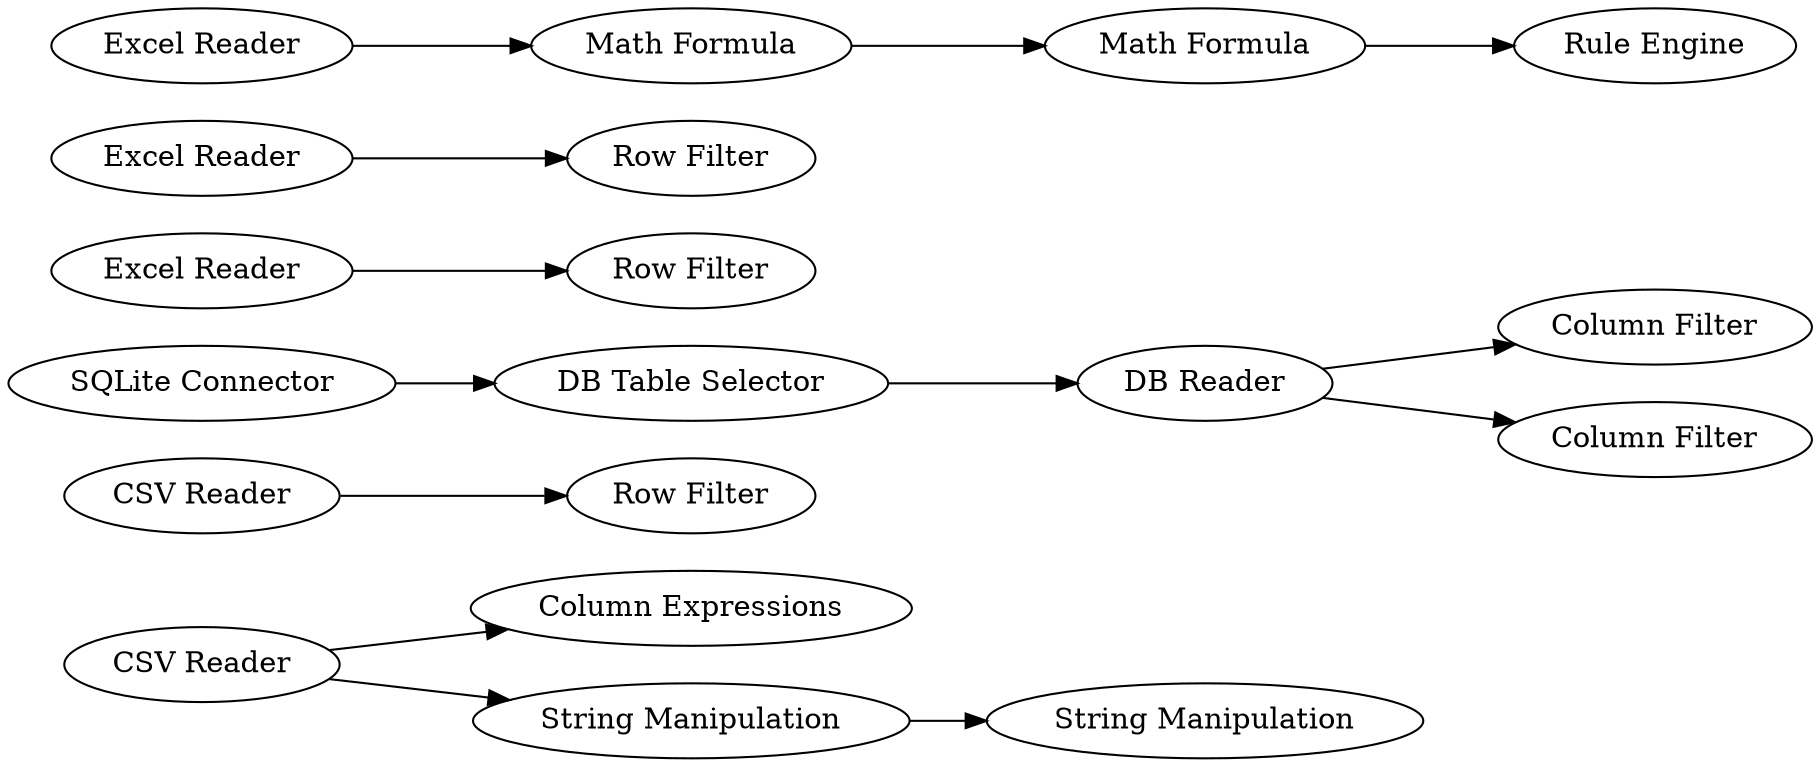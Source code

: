 digraph {
	"-409876617027172512_34" [label="CSV Reader"]
	"-409876617027172512_27" [label="Row Filter"]
	"-409876617027172512_14" [label="DB Table Selector"]
	"-409876617027172512_28" [label="Row Filter"]
	"-409876617027172512_29" [label="DB Reader"]
	"-409876617027172512_19" [label="Excel Reader"]
	"-409876617027172512_32" [label="CSV Reader"]
	"-409876617027172512_20" [label="Excel Reader"]
	"-409876617027172512_26" [label="Row Filter"]
	"-409876617027172512_18" [label="String Manipulation"]
	"-409876617027172512_24" [label="Excel Reader"]
	"-409876617027172512_23" [label="Column Expressions"]
	"-409876617027172512_33" [label="String Manipulation"]
	"-409876617027172512_6" [label="SQLite Connector"]
	"-409876617027172512_30" [label="Column Filter"]
	"-409876617027172512_31" [label="Column Filter"]
	"-409876617027172512_35" [label="Math Formula"]
	"-409876617027172512_22" [label="Rule Engine"]
	"-409876617027172512_21" [label="Math Formula"]
	"-409876617027172512_29" -> "-409876617027172512_31"
	"-409876617027172512_14" -> "-409876617027172512_29"
	"-409876617027172512_6" -> "-409876617027172512_14"
	"-409876617027172512_32" -> "-409876617027172512_27"
	"-409876617027172512_34" -> "-409876617027172512_33"
	"-409876617027172512_33" -> "-409876617027172512_18"
	"-409876617027172512_29" -> "-409876617027172512_30"
	"-409876617027172512_34" -> "-409876617027172512_23"
	"-409876617027172512_19" -> "-409876617027172512_28"
	"-409876617027172512_35" -> "-409876617027172512_21"
	"-409876617027172512_21" -> "-409876617027172512_22"
	"-409876617027172512_20" -> "-409876617027172512_26"
	"-409876617027172512_24" -> "-409876617027172512_35"
	rankdir=LR
}
